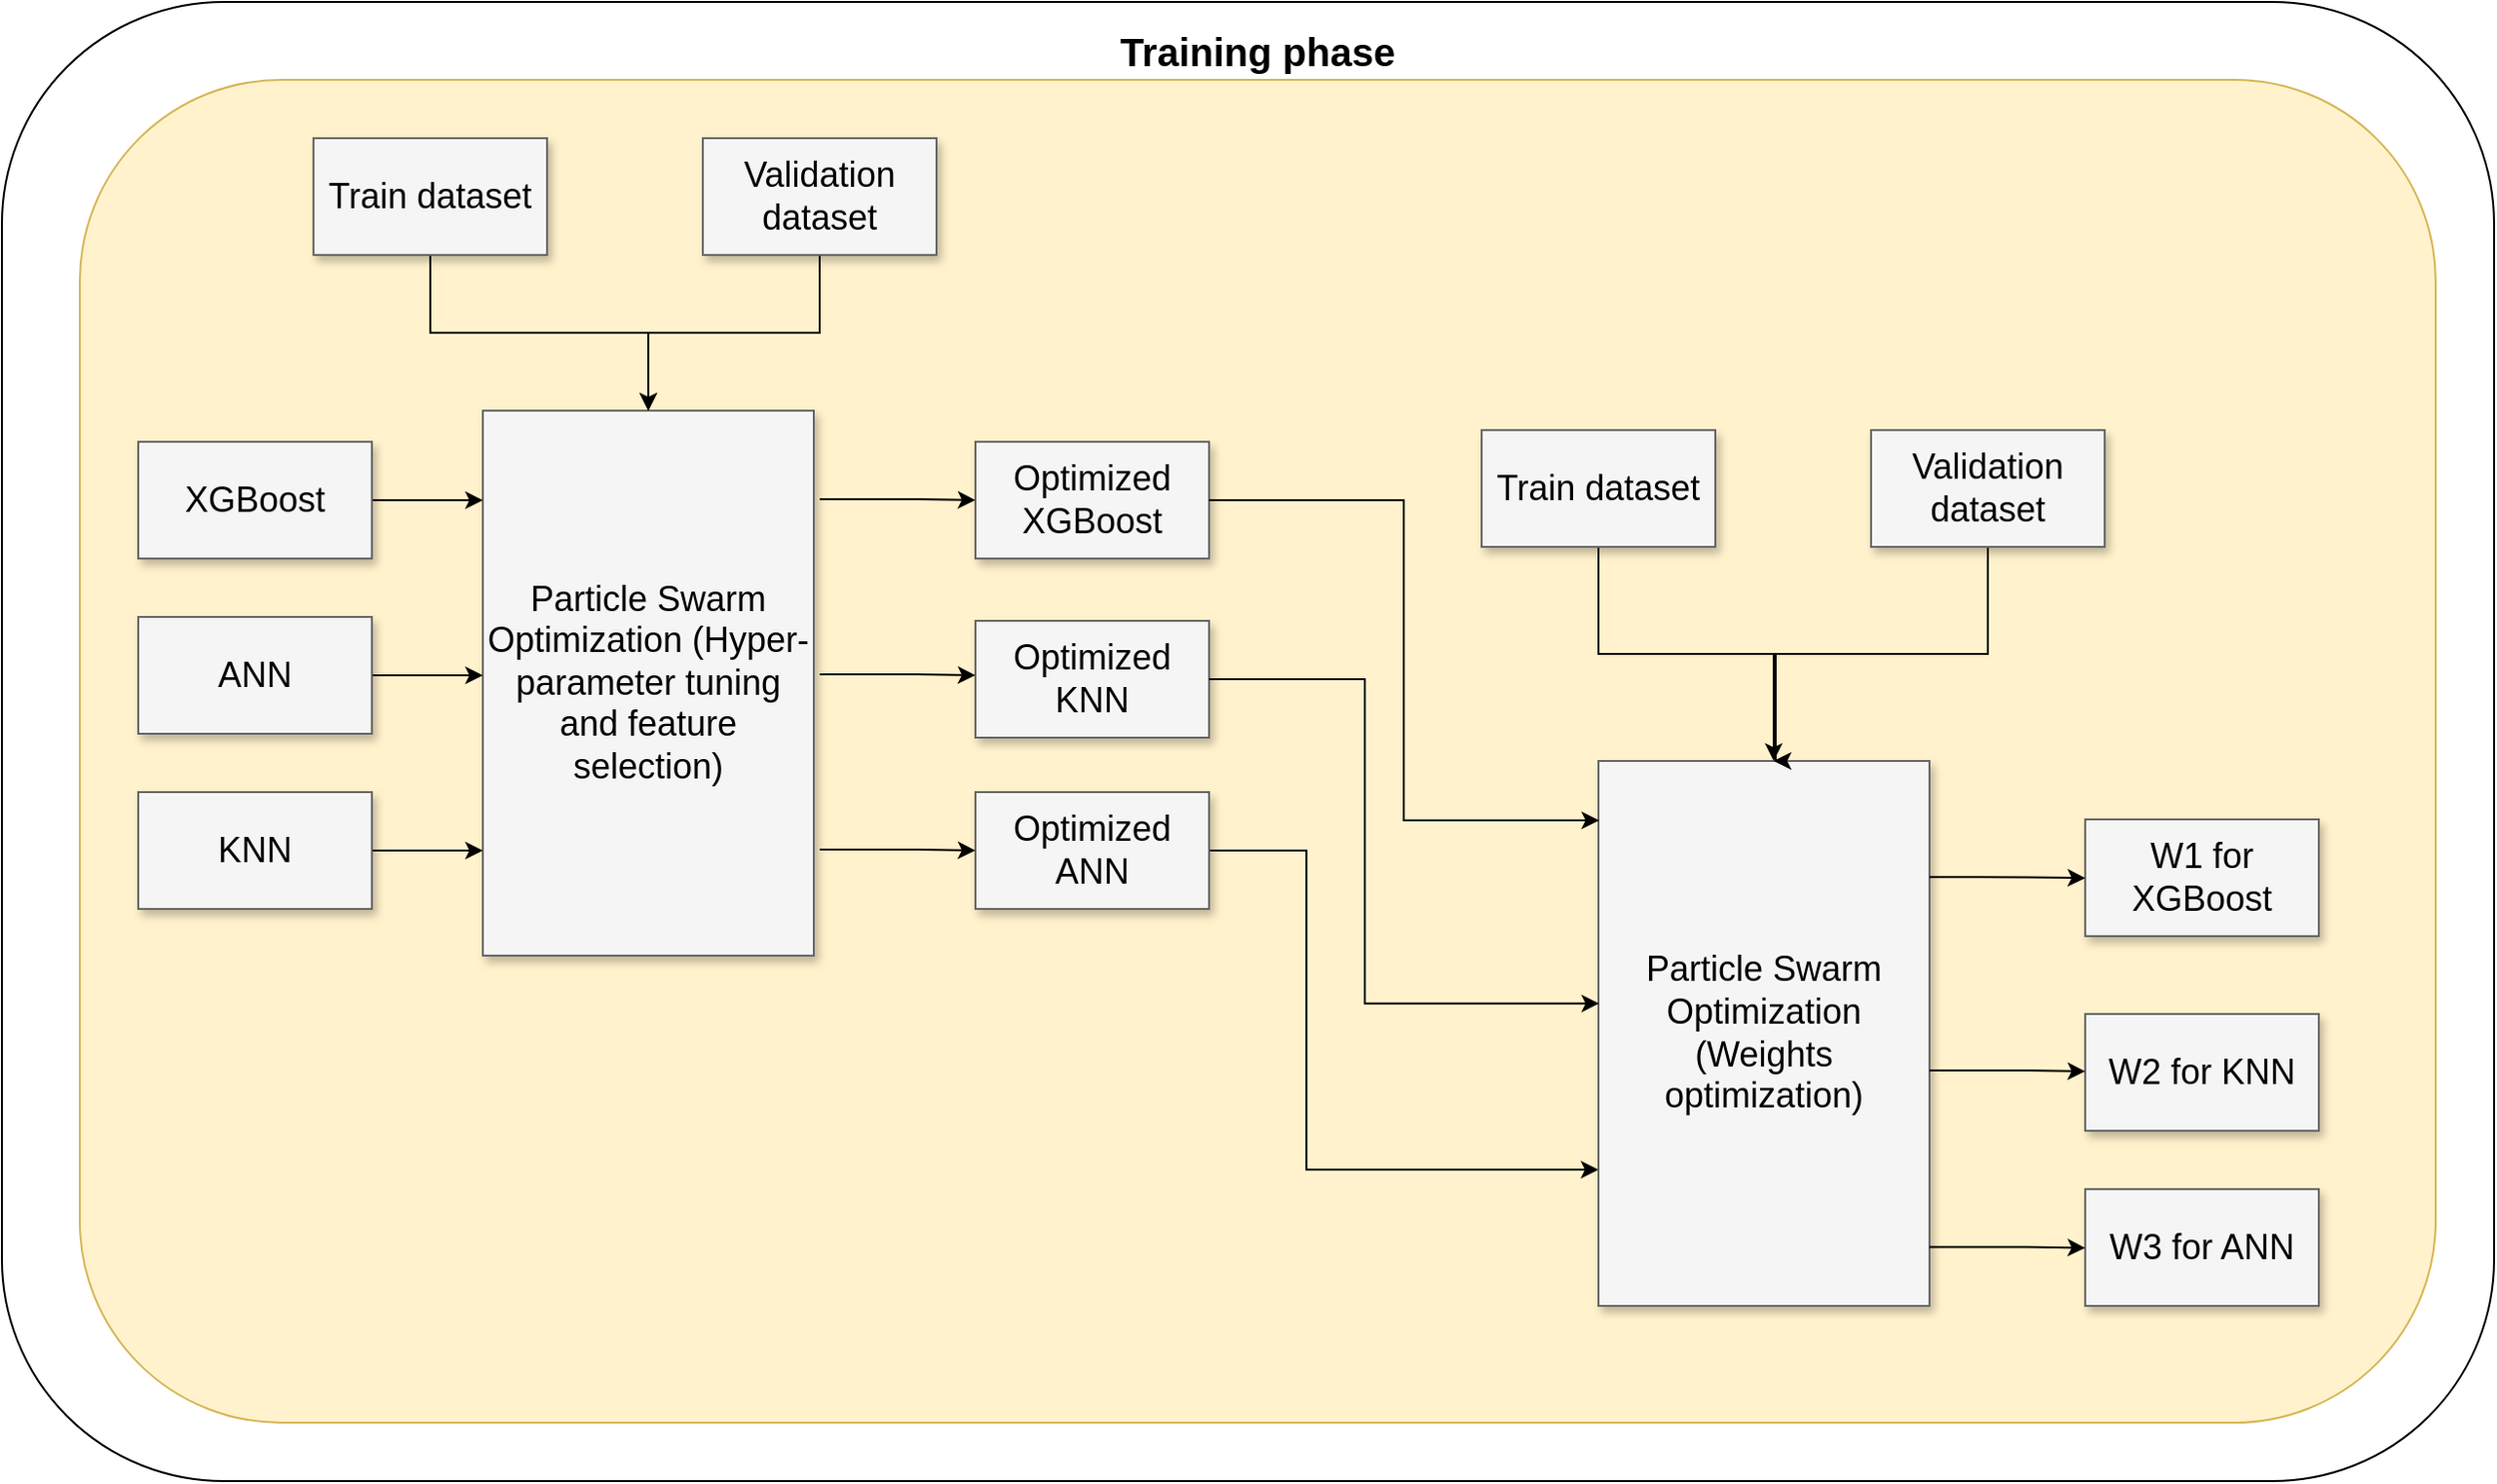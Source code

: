 <mxfile version="24.3.1" type="device">
  <diagram name="Page-1" id="90a13364-a465-7bf4-72fc-28e22215d7a0">
    <mxGraphModel dx="1382" dy="818" grid="1" gridSize="10" guides="1" tooltips="1" connect="1" arrows="1" fold="1" page="1" pageScale="1.5" pageWidth="1169" pageHeight="826" background="none" math="0" shadow="0">
      <root>
        <mxCell id="0" style=";html=1;" />
        <mxCell id="1" style=";html=1;" parent="0" />
        <mxCell id="SPgHDlQlOfWEkfmcVzRH-35" value="" style="rounded=1;whiteSpace=wrap;html=1;" vertex="1" parent="1">
          <mxGeometry x="390" y="70" width="1280" height="760" as="geometry" />
        </mxCell>
        <mxCell id="SPgHDlQlOfWEkfmcVzRH-33" value="&lt;font style=&quot;font-size: 20px;&quot;&gt;&lt;b&gt;Training phase&lt;/b&gt;&lt;/font&gt;" style="rounded=1;whiteSpace=wrap;html=1;fillColor=#fff2cc;strokeColor=#d6b656;labelPosition=center;verticalLabelPosition=top;align=center;verticalAlign=bottom;" vertex="1" parent="1">
          <mxGeometry x="430" y="110" width="1210" height="690" as="geometry" />
        </mxCell>
        <mxCell id="3a17f1ce550125da-2" value="Particle Swarm Optimization (Hyper-parameter tuning and feature selection)" style="whiteSpace=wrap;html=1;shadow=1;fontSize=18;fillColor=#f5f5f5;strokeColor=#666666;" parent="1" vertex="1">
          <mxGeometry x="637" y="280" width="170" height="280" as="geometry" />
        </mxCell>
        <mxCell id="SPgHDlQlOfWEkfmcVzRH-5" value="" style="edgeStyle=orthogonalEdgeStyle;rounded=0;orthogonalLoop=1;jettySize=auto;html=1;" edge="1" parent="1" source="3a17f1ce550125da-9" target="3a17f1ce550125da-2">
          <mxGeometry relative="1" as="geometry">
            <Array as="points">
              <mxPoint x="630" y="506" />
              <mxPoint x="630" y="506" />
            </Array>
          </mxGeometry>
        </mxCell>
        <mxCell id="3a17f1ce550125da-9" value="KNN" style="whiteSpace=wrap;html=1;shadow=1;fontSize=18;fillColor=#f5f5f5;strokeColor=#666666;" parent="1" vertex="1">
          <mxGeometry x="460" y="476" width="120" height="60" as="geometry" />
        </mxCell>
        <mxCell id="SPgHDlQlOfWEkfmcVzRH-4" value="" style="edgeStyle=orthogonalEdgeStyle;rounded=0;orthogonalLoop=1;jettySize=auto;html=1;" edge="1" parent="1" source="SPgHDlQlOfWEkfmcVzRH-1" target="3a17f1ce550125da-2">
          <mxGeometry relative="1" as="geometry">
            <Array as="points">
              <mxPoint x="630" y="416" />
              <mxPoint x="630" y="416" />
            </Array>
          </mxGeometry>
        </mxCell>
        <mxCell id="SPgHDlQlOfWEkfmcVzRH-1" value="ANN" style="whiteSpace=wrap;html=1;shadow=1;fontSize=18;fillColor=#f5f5f5;strokeColor=#666666;" vertex="1" parent="1">
          <mxGeometry x="460" y="386" width="120" height="60" as="geometry" />
        </mxCell>
        <mxCell id="SPgHDlQlOfWEkfmcVzRH-3" value="" style="edgeStyle=orthogonalEdgeStyle;rounded=0;orthogonalLoop=1;jettySize=auto;html=1;" edge="1" parent="1" source="SPgHDlQlOfWEkfmcVzRH-2" target="3a17f1ce550125da-2">
          <mxGeometry relative="1" as="geometry">
            <Array as="points">
              <mxPoint x="630" y="326" />
              <mxPoint x="630" y="326" />
            </Array>
          </mxGeometry>
        </mxCell>
        <mxCell id="SPgHDlQlOfWEkfmcVzRH-2" value="XGBoost" style="whiteSpace=wrap;html=1;shadow=1;fontSize=18;fillColor=#f5f5f5;strokeColor=#666666;" vertex="1" parent="1">
          <mxGeometry x="460" y="296" width="120" height="60" as="geometry" />
        </mxCell>
        <mxCell id="SPgHDlQlOfWEkfmcVzRH-7" value="Optimized XGBoost" style="whiteSpace=wrap;html=1;shadow=1;fontSize=18;fillColor=#f5f5f5;strokeColor=#666666;" vertex="1" parent="1">
          <mxGeometry x="890" y="296" width="120" height="60" as="geometry" />
        </mxCell>
        <mxCell id="SPgHDlQlOfWEkfmcVzRH-8" value="Optimized KNN" style="whiteSpace=wrap;html=1;shadow=1;fontSize=18;fillColor=#f5f5f5;strokeColor=#666666;" vertex="1" parent="1">
          <mxGeometry x="890" y="388" width="120" height="60" as="geometry" />
        </mxCell>
        <mxCell id="SPgHDlQlOfWEkfmcVzRH-21" style="edgeStyle=orthogonalEdgeStyle;rounded=0;orthogonalLoop=1;jettySize=auto;html=1;exitX=1;exitY=0.5;exitDx=0;exitDy=0;entryX=0;entryY=0.75;entryDx=0;entryDy=0;" edge="1" parent="1" source="SPgHDlQlOfWEkfmcVzRH-9" target="SPgHDlQlOfWEkfmcVzRH-13">
          <mxGeometry relative="1" as="geometry">
            <Array as="points">
              <mxPoint x="1060" y="506" />
              <mxPoint x="1060" y="670" />
            </Array>
          </mxGeometry>
        </mxCell>
        <mxCell id="SPgHDlQlOfWEkfmcVzRH-9" value="Optimized ANN" style="whiteSpace=wrap;html=1;shadow=1;fontSize=18;fillColor=#f5f5f5;strokeColor=#666666;" vertex="1" parent="1">
          <mxGeometry x="890" y="476" width="120" height="60" as="geometry" />
        </mxCell>
        <mxCell id="SPgHDlQlOfWEkfmcVzRH-10" value="" style="edgeStyle=orthogonalEdgeStyle;rounded=0;orthogonalLoop=1;jettySize=auto;html=1;entryX=0;entryY=0.5;entryDx=0;entryDy=0;" edge="1" parent="1" target="SPgHDlQlOfWEkfmcVzRH-7">
          <mxGeometry relative="1" as="geometry">
            <mxPoint x="810" y="325.52" as="sourcePoint" />
            <mxPoint x="867" y="325.52" as="targetPoint" />
            <Array as="points">
              <mxPoint x="860" y="326" />
            </Array>
          </mxGeometry>
        </mxCell>
        <mxCell id="SPgHDlQlOfWEkfmcVzRH-11" value="" style="edgeStyle=orthogonalEdgeStyle;rounded=0;orthogonalLoop=1;jettySize=auto;html=1;entryX=0;entryY=0.5;entryDx=0;entryDy=0;" edge="1" parent="1">
          <mxGeometry relative="1" as="geometry">
            <mxPoint x="810" y="415.52" as="sourcePoint" />
            <mxPoint x="890" y="416" as="targetPoint" />
            <Array as="points">
              <mxPoint x="860" y="416" />
            </Array>
          </mxGeometry>
        </mxCell>
        <mxCell id="SPgHDlQlOfWEkfmcVzRH-12" value="" style="edgeStyle=orthogonalEdgeStyle;rounded=0;orthogonalLoop=1;jettySize=auto;html=1;entryX=0;entryY=0.5;entryDx=0;entryDy=0;" edge="1" parent="1">
          <mxGeometry relative="1" as="geometry">
            <mxPoint x="810" y="505.52" as="sourcePoint" />
            <mxPoint x="890" y="506" as="targetPoint" />
            <Array as="points">
              <mxPoint x="860" y="506" />
            </Array>
          </mxGeometry>
        </mxCell>
        <mxCell id="SPgHDlQlOfWEkfmcVzRH-13" value="Particle Swarm Optimization (Weights optimization)" style="whiteSpace=wrap;html=1;shadow=1;fontSize=18;fillColor=#f5f5f5;strokeColor=#666666;" vertex="1" parent="1">
          <mxGeometry x="1210" y="460" width="170" height="280" as="geometry" />
        </mxCell>
        <mxCell id="SPgHDlQlOfWEkfmcVzRH-16" style="edgeStyle=orthogonalEdgeStyle;rounded=0;orthogonalLoop=1;jettySize=auto;html=1;exitX=0.5;exitY=1;exitDx=0;exitDy=0;" edge="1" parent="1" source="SPgHDlQlOfWEkfmcVzRH-14" target="3a17f1ce550125da-2">
          <mxGeometry relative="1" as="geometry" />
        </mxCell>
        <mxCell id="SPgHDlQlOfWEkfmcVzRH-14" value="Train dataset" style="whiteSpace=wrap;html=1;shadow=1;fontSize=18;fillColor=#f5f5f5;strokeColor=#666666;" vertex="1" parent="1">
          <mxGeometry x="550" y="140" width="120" height="60" as="geometry" />
        </mxCell>
        <mxCell id="SPgHDlQlOfWEkfmcVzRH-17" value="" style="edgeStyle=orthogonalEdgeStyle;rounded=0;orthogonalLoop=1;jettySize=auto;html=1;" edge="1" parent="1" source="SPgHDlQlOfWEkfmcVzRH-15" target="3a17f1ce550125da-2">
          <mxGeometry relative="1" as="geometry" />
        </mxCell>
        <mxCell id="SPgHDlQlOfWEkfmcVzRH-15" value="Validation dataset" style="whiteSpace=wrap;html=1;shadow=1;fontSize=18;fillColor=#f5f5f5;strokeColor=#666666;" vertex="1" parent="1">
          <mxGeometry x="750" y="140" width="120" height="60" as="geometry" />
        </mxCell>
        <mxCell id="SPgHDlQlOfWEkfmcVzRH-20" style="edgeStyle=orthogonalEdgeStyle;rounded=0;orthogonalLoop=1;jettySize=auto;html=1;exitX=1;exitY=0.5;exitDx=0;exitDy=0;entryX=0.002;entryY=0.109;entryDx=0;entryDy=0;entryPerimeter=0;" edge="1" parent="1" source="SPgHDlQlOfWEkfmcVzRH-7" target="SPgHDlQlOfWEkfmcVzRH-13">
          <mxGeometry relative="1" as="geometry" />
        </mxCell>
        <mxCell id="SPgHDlQlOfWEkfmcVzRH-22" style="edgeStyle=orthogonalEdgeStyle;rounded=0;orthogonalLoop=1;jettySize=auto;html=1;exitX=1;exitY=0.5;exitDx=0;exitDy=0;entryX=0.002;entryY=0.445;entryDx=0;entryDy=0;entryPerimeter=0;" edge="1" parent="1" source="SPgHDlQlOfWEkfmcVzRH-8" target="SPgHDlQlOfWEkfmcVzRH-13">
          <mxGeometry relative="1" as="geometry">
            <Array as="points">
              <mxPoint x="1090" y="418" />
              <mxPoint x="1090" y="585" />
            </Array>
          </mxGeometry>
        </mxCell>
        <mxCell id="SPgHDlQlOfWEkfmcVzRH-25" style="edgeStyle=orthogonalEdgeStyle;rounded=0;orthogonalLoop=1;jettySize=auto;html=1;exitX=0.5;exitY=1;exitDx=0;exitDy=0;" edge="1" parent="1" source="SPgHDlQlOfWEkfmcVzRH-23" target="SPgHDlQlOfWEkfmcVzRH-13">
          <mxGeometry relative="1" as="geometry">
            <Array as="points">
              <mxPoint x="1210" y="405" />
              <mxPoint x="1300" y="405" />
            </Array>
          </mxGeometry>
        </mxCell>
        <mxCell id="SPgHDlQlOfWEkfmcVzRH-23" value="Train dataset" style="whiteSpace=wrap;html=1;shadow=1;fontSize=18;fillColor=#f5f5f5;strokeColor=#666666;" vertex="1" parent="1">
          <mxGeometry x="1150" y="290" width="120" height="60" as="geometry" />
        </mxCell>
        <mxCell id="SPgHDlQlOfWEkfmcVzRH-26" style="edgeStyle=orthogonalEdgeStyle;rounded=0;orthogonalLoop=1;jettySize=auto;html=1;exitX=0.5;exitY=1;exitDx=0;exitDy=0;" edge="1" parent="1" source="SPgHDlQlOfWEkfmcVzRH-24">
          <mxGeometry relative="1" as="geometry">
            <mxPoint x="1300" y="460" as="targetPoint" />
            <Array as="points">
              <mxPoint x="1410" y="405" />
              <mxPoint x="1301" y="405" />
              <mxPoint x="1301" y="460" />
            </Array>
          </mxGeometry>
        </mxCell>
        <mxCell id="SPgHDlQlOfWEkfmcVzRH-24" value="Validation dataset" style="whiteSpace=wrap;html=1;shadow=1;fontSize=18;fillColor=#f5f5f5;strokeColor=#666666;" vertex="1" parent="1">
          <mxGeometry x="1350" y="290" width="120" height="60" as="geometry" />
        </mxCell>
        <mxCell id="SPgHDlQlOfWEkfmcVzRH-27" value="W1 for XGBoost" style="whiteSpace=wrap;html=1;shadow=1;fontSize=18;fillColor=#f5f5f5;strokeColor=#666666;" vertex="1" parent="1">
          <mxGeometry x="1460" y="490" width="120" height="60" as="geometry" />
        </mxCell>
        <mxCell id="SPgHDlQlOfWEkfmcVzRH-28" value="W2 for KNN" style="whiteSpace=wrap;html=1;shadow=1;fontSize=18;fillColor=#f5f5f5;strokeColor=#666666;" vertex="1" parent="1">
          <mxGeometry x="1460" y="590" width="120" height="60" as="geometry" />
        </mxCell>
        <mxCell id="SPgHDlQlOfWEkfmcVzRH-29" value="W3 for ANN" style="whiteSpace=wrap;html=1;shadow=1;fontSize=18;fillColor=#f5f5f5;strokeColor=#666666;" vertex="1" parent="1">
          <mxGeometry x="1460" y="680" width="120" height="60" as="geometry" />
        </mxCell>
        <mxCell id="SPgHDlQlOfWEkfmcVzRH-30" value="" style="edgeStyle=orthogonalEdgeStyle;rounded=0;orthogonalLoop=1;jettySize=auto;html=1;entryX=0;entryY=0.5;entryDx=0;entryDy=0;" edge="1" parent="1">
          <mxGeometry relative="1" as="geometry">
            <mxPoint x="1380" y="519.66" as="sourcePoint" />
            <mxPoint x="1460" y="520.14" as="targetPoint" />
            <Array as="points">
              <mxPoint x="1430" y="520.14" />
            </Array>
          </mxGeometry>
        </mxCell>
        <mxCell id="SPgHDlQlOfWEkfmcVzRH-31" value="" style="edgeStyle=orthogonalEdgeStyle;rounded=0;orthogonalLoop=1;jettySize=auto;html=1;entryX=0;entryY=0.5;entryDx=0;entryDy=0;" edge="1" parent="1">
          <mxGeometry relative="1" as="geometry">
            <mxPoint x="1380" y="619" as="sourcePoint" />
            <mxPoint x="1460" y="619.48" as="targetPoint" />
            <Array as="points">
              <mxPoint x="1430" y="619.48" />
            </Array>
          </mxGeometry>
        </mxCell>
        <mxCell id="SPgHDlQlOfWEkfmcVzRH-32" value="" style="edgeStyle=orthogonalEdgeStyle;rounded=0;orthogonalLoop=1;jettySize=auto;html=1;entryX=0;entryY=0.5;entryDx=0;entryDy=0;" edge="1" parent="1">
          <mxGeometry relative="1" as="geometry">
            <mxPoint x="1380" y="709.71" as="sourcePoint" />
            <mxPoint x="1460" y="710.19" as="targetPoint" />
            <Array as="points">
              <mxPoint x="1430" y="710.19" />
            </Array>
          </mxGeometry>
        </mxCell>
      </root>
    </mxGraphModel>
  </diagram>
</mxfile>
